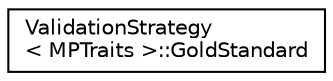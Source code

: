 digraph "Graphical Class Hierarchy"
{
 // LATEX_PDF_SIZE
  edge [fontname="Helvetica",fontsize="10",labelfontname="Helvetica",labelfontsize="10"];
  node [fontname="Helvetica",fontsize="10",shape=record];
  rankdir="LR";
  Node0 [label="ValidationStrategy\l\< MPTraits \>::GoldStandard",height=0.2,width=0.4,color="black", fillcolor="white", style="filled",URL="$structValidationStrategy_1_1GoldStandard.html",tooltip="A gold standard input to validate against the target strategy."];
}
